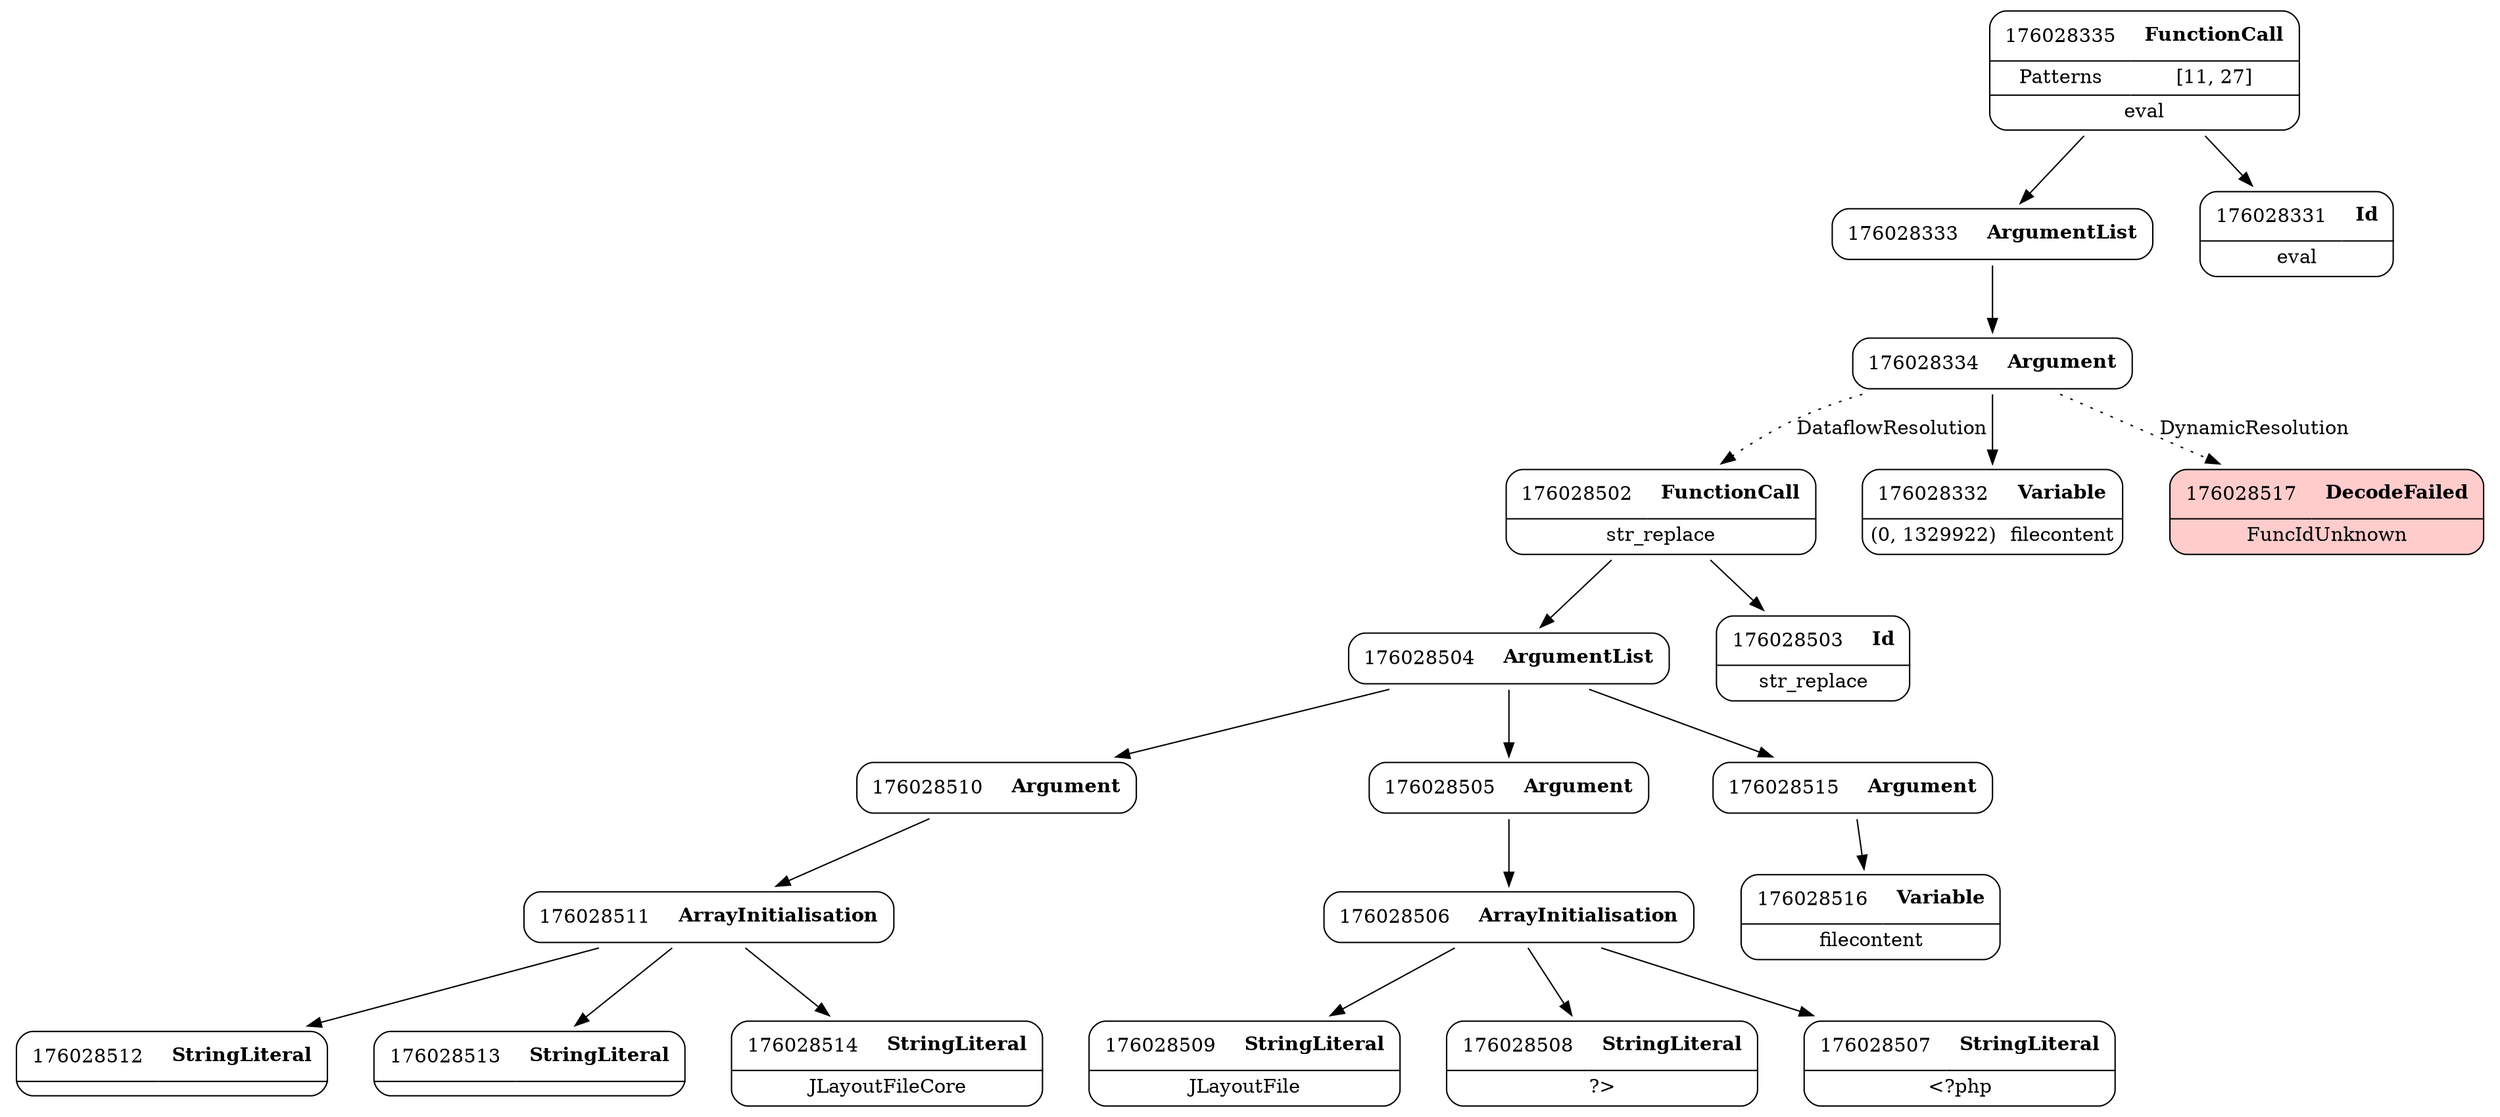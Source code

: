 digraph ast {
node [shape=none];
176028509 [label=<<TABLE border='1' cellspacing='0' cellpadding='10' style='rounded' ><TR><TD border='0'>176028509</TD><TD border='0'><B>StringLiteral</B></TD></TR><HR/><TR><TD border='0' cellpadding='5' colspan='2'> JLayoutFile </TD></TR></TABLE>>];
176028508 [label=<<TABLE border='1' cellspacing='0' cellpadding='10' style='rounded' ><TR><TD border='0'>176028508</TD><TD border='0'><B>StringLiteral</B></TD></TR><HR/><TR><TD border='0' cellpadding='5' colspan='2'>?&gt;</TD></TR></TABLE>>];
176028511 [label=<<TABLE border='1' cellspacing='0' cellpadding='10' style='rounded' ><TR><TD border='0'>176028511</TD><TD border='0'><B>ArrayInitialisation</B></TD></TR></TABLE>>];
176028511 -> 176028512 [weight=2];
176028511 -> 176028513 [weight=2];
176028511 -> 176028514 [weight=2];
176028510 [label=<<TABLE border='1' cellspacing='0' cellpadding='10' style='rounded' ><TR><TD border='0'>176028510</TD><TD border='0'><B>Argument</B></TD></TR></TABLE>>];
176028510 -> 176028511 [weight=2];
176028505 [label=<<TABLE border='1' cellspacing='0' cellpadding='10' style='rounded' ><TR><TD border='0'>176028505</TD><TD border='0'><B>Argument</B></TD></TR></TABLE>>];
176028505 -> 176028506 [weight=2];
176028504 [label=<<TABLE border='1' cellspacing='0' cellpadding='10' style='rounded' ><TR><TD border='0'>176028504</TD><TD border='0'><B>ArgumentList</B></TD></TR></TABLE>>];
176028504 -> 176028505 [weight=2];
176028504 -> 176028510 [weight=2];
176028504 -> 176028515 [weight=2];
176028507 [label=<<TABLE border='1' cellspacing='0' cellpadding='10' style='rounded' ><TR><TD border='0'>176028507</TD><TD border='0'><B>StringLiteral</B></TD></TR><HR/><TR><TD border='0' cellpadding='5' colspan='2'>&lt;?php</TD></TR></TABLE>>];
176028506 [label=<<TABLE border='1' cellspacing='0' cellpadding='10' style='rounded' ><TR><TD border='0'>176028506</TD><TD border='0'><B>ArrayInitialisation</B></TD></TR></TABLE>>];
176028506 -> 176028507 [weight=2];
176028506 -> 176028508 [weight=2];
176028506 -> 176028509 [weight=2];
176028503 [label=<<TABLE border='1' cellspacing='0' cellpadding='10' style='rounded' ><TR><TD border='0'>176028503</TD><TD border='0'><B>Id</B></TD></TR><HR/><TR><TD border='0' cellpadding='5' colspan='2'>str_replace</TD></TR></TABLE>>];
176028502 [label=<<TABLE border='1' cellspacing='0' cellpadding='10' style='rounded' ><TR><TD border='0'>176028502</TD><TD border='0'><B>FunctionCall</B></TD></TR><HR/><TR><TD border='0' cellpadding='5' colspan='2'>str_replace</TD></TR></TABLE>>];
176028502 -> 176028503 [weight=2];
176028502 -> 176028504 [weight=2];
176028333 [label=<<TABLE border='1' cellspacing='0' cellpadding='10' style='rounded' ><TR><TD border='0'>176028333</TD><TD border='0'><B>ArgumentList</B></TD></TR></TABLE>>];
176028333 -> 176028334 [weight=2];
176028332 [label=<<TABLE border='1' cellspacing='0' cellpadding='10' style='rounded' ><TR><TD border='0'>176028332</TD><TD border='0'><B>Variable</B></TD></TR><HR/><TR><TD border='0' cellpadding='5'>(0, 1329922)</TD><TD border='0' cellpadding='5'>filecontent</TD></TR></TABLE>>];
176028335 [label=<<TABLE border='1' cellspacing='0' cellpadding='10' style='rounded' ><TR><TD border='0'>176028335</TD><TD border='0'><B>FunctionCall</B></TD></TR><HR/><TR><TD border='0' cellpadding='5'>Patterns</TD><TD border='0' cellpadding='5'>[11, 27]</TD></TR><HR/><TR><TD border='0' cellpadding='5' colspan='2'>eval</TD></TR></TABLE>>];
176028335 -> 176028331 [weight=2];
176028335 -> 176028333 [weight=2];
176028334 [label=<<TABLE border='1' cellspacing='0' cellpadding='10' style='rounded' ><TR><TD border='0'>176028334</TD><TD border='0'><B>Argument</B></TD></TR></TABLE>>];
176028334 -> 176028332 [weight=2];
176028334 -> 176028517 [style=dotted,label=DynamicResolution];
176028334 -> 176028502 [style=dotted,label=DataflowResolution];
176028331 [label=<<TABLE border='1' cellspacing='0' cellpadding='10' style='rounded' ><TR><TD border='0'>176028331</TD><TD border='0'><B>Id</B></TD></TR><HR/><TR><TD border='0' cellpadding='5' colspan='2'>eval</TD></TR></TABLE>>];
176028517 [label=<<TABLE border='1' cellspacing='0' cellpadding='10' style='rounded' bgcolor='#FFCCCC' ><TR><TD border='0'>176028517</TD><TD border='0'><B>DecodeFailed</B></TD></TR><HR/><TR><TD border='0' cellpadding='5' colspan='2'>FuncIdUnknown</TD></TR></TABLE>>];
176028516 [label=<<TABLE border='1' cellspacing='0' cellpadding='10' style='rounded' ><TR><TD border='0'>176028516</TD><TD border='0'><B>Variable</B></TD></TR><HR/><TR><TD border='0' cellpadding='5' colspan='2'>filecontent</TD></TR></TABLE>>];
176028513 [label=<<TABLE border='1' cellspacing='0' cellpadding='10' style='rounded' ><TR><TD border='0'>176028513</TD><TD border='0'><B>StringLiteral</B></TD></TR><HR/><TR><TD border='0' cellpadding='5' colspan='2'></TD></TR></TABLE>>];
176028512 [label=<<TABLE border='1' cellspacing='0' cellpadding='10' style='rounded' ><TR><TD border='0'>176028512</TD><TD border='0'><B>StringLiteral</B></TD></TR><HR/><TR><TD border='0' cellpadding='5' colspan='2'></TD></TR></TABLE>>];
176028515 [label=<<TABLE border='1' cellspacing='0' cellpadding='10' style='rounded' ><TR><TD border='0'>176028515</TD><TD border='0'><B>Argument</B></TD></TR></TABLE>>];
176028515 -> 176028516 [weight=2];
176028514 [label=<<TABLE border='1' cellspacing='0' cellpadding='10' style='rounded' ><TR><TD border='0'>176028514</TD><TD border='0'><B>StringLiteral</B></TD></TR><HR/><TR><TD border='0' cellpadding='5' colspan='2'> JLayoutFileCore </TD></TR></TABLE>>];
}
